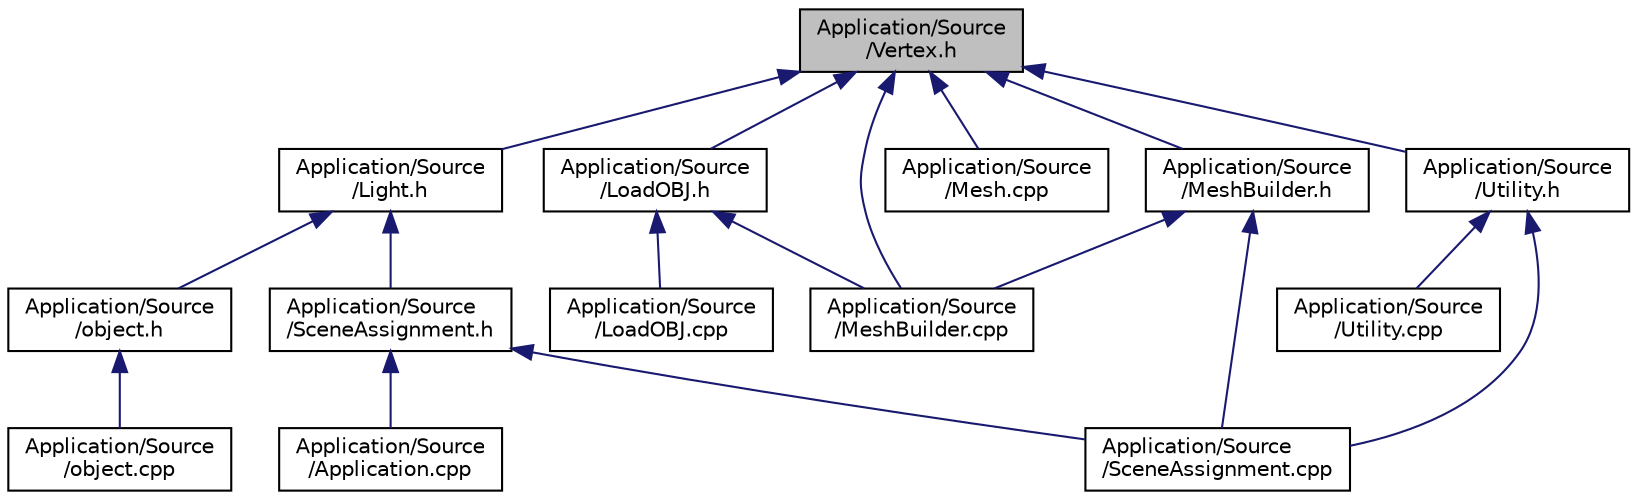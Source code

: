 digraph "Application/Source/Vertex.h"
{
  bgcolor="transparent";
  edge [fontname="Helvetica",fontsize="10",labelfontname="Helvetica",labelfontsize="10"];
  node [fontname="Helvetica",fontsize="10",shape=record];
  Node1 [label="Application/Source\l/Vertex.h",height=0.2,width=0.4,color="black", fillcolor="grey75", style="filled", fontcolor="black"];
  Node1 -> Node2 [dir="back",color="midnightblue",fontsize="10",style="solid",fontname="Helvetica"];
  Node2 [label="Application/Source\l/Light.h",height=0.2,width=0.4,color="black",URL="$Light_8h.html",tooltip="Light behaviour, refined by Wei Heng. "];
  Node2 -> Node3 [dir="back",color="midnightblue",fontsize="10",style="solid",fontname="Helvetica"];
  Node3 [label="Application/Source\l/SceneAssignment.h",height=0.2,width=0.4,color="black",URL="$SceneAssignment_8h.html",tooltip="Logic and asthetics of application. "];
  Node3 -> Node4 [dir="back",color="midnightblue",fontsize="10",style="solid",fontname="Helvetica"];
  Node4 [label="Application/Source\l/Application.cpp",height=0.2,width=0.4,color="black",URL="$Application_8cpp.html",tooltip="Run Application here. "];
  Node3 -> Node5 [dir="back",color="midnightblue",fontsize="10",style="solid",fontname="Helvetica"];
  Node5 [label="Application/Source\l/SceneAssignment.cpp",height=0.2,width=0.4,color="black",URL="$SceneAssignment_8cpp.html",tooltip="All items are rendered here. "];
  Node2 -> Node6 [dir="back",color="midnightblue",fontsize="10",style="solid",fontname="Helvetica"];
  Node6 [label="Application/Source\l/object.h",height=0.2,width=0.4,color="black",URL="$object_8h.html"];
  Node6 -> Node7 [dir="back",color="midnightblue",fontsize="10",style="solid",fontname="Helvetica"];
  Node7 [label="Application/Source\l/object.cpp",height=0.2,width=0.4,color="black",URL="$object_8cpp.html"];
  Node1 -> Node8 [dir="back",color="midnightblue",fontsize="10",style="solid",fontname="Helvetica"];
  Node8 [label="Application/Source\l/LoadOBJ.h",height=0.2,width=0.4,color="black",URL="$LoadOBJ_8h.html",tooltip="Load OBJ vertices. "];
  Node8 -> Node9 [dir="back",color="midnightblue",fontsize="10",style="solid",fontname="Helvetica"];
  Node9 [label="Application/Source\l/LoadOBJ.cpp",height=0.2,width=0.4,color="black",URL="$LoadOBJ_8cpp.html"];
  Node8 -> Node10 [dir="back",color="midnightblue",fontsize="10",style="solid",fontname="Helvetica"];
  Node10 [label="Application/Source\l/MeshBuilder.cpp",height=0.2,width=0.4,color="black",URL="$MeshBuilder_8cpp.html",tooltip="Build Meshes here. "];
  Node1 -> Node11 [dir="back",color="midnightblue",fontsize="10",style="solid",fontname="Helvetica"];
  Node11 [label="Application/Source\l/Mesh.cpp",height=0.2,width=0.4,color="black",URL="$Mesh_8cpp.html",tooltip="Process everything related to Mesh building. "];
  Node1 -> Node12 [dir="back",color="midnightblue",fontsize="10",style="solid",fontname="Helvetica"];
  Node12 [label="Application/Source\l/MeshBuilder.h",height=0.2,width=0.4,color="black",URL="$MeshBuilder_8h.html",tooltip="Build meshes for rendering. "];
  Node12 -> Node10 [dir="back",color="midnightblue",fontsize="10",style="solid",fontname="Helvetica"];
  Node12 -> Node5 [dir="back",color="midnightblue",fontsize="10",style="solid",fontname="Helvetica"];
  Node1 -> Node10 [dir="back",color="midnightblue",fontsize="10",style="solid",fontname="Helvetica"];
  Node1 -> Node13 [dir="back",color="midnightblue",fontsize="10",style="solid",fontname="Helvetica"];
  Node13 [label="Application/Source\l/Utility.h",height=0.2,width=0.4,color="black",URL="$Utility_8h.html",tooltip="Calculate matrices. "];
  Node13 -> Node5 [dir="back",color="midnightblue",fontsize="10",style="solid",fontname="Helvetica"];
  Node13 -> Node14 [dir="back",color="midnightblue",fontsize="10",style="solid",fontname="Helvetica"];
  Node14 [label="Application/Source\l/Utility.cpp",height=0.2,width=0.4,color="black",URL="$Utility_8cpp.html",tooltip="Calculate angles using this. "];
}
